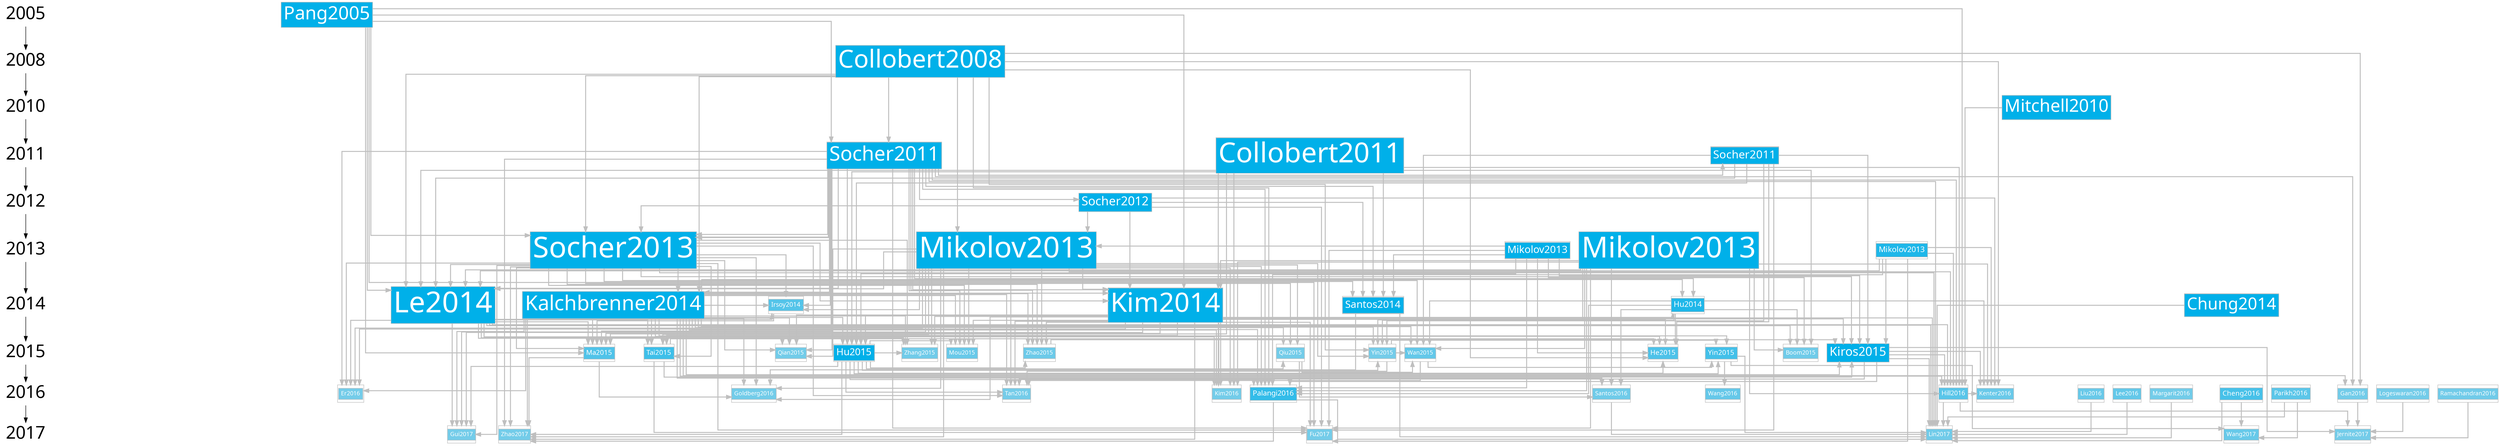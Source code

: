 digraph G {
    edge [comment="Wildcard node added automatic in EG."];
    node [comment="Wildcard node added automatic in EG.",
        fontname="sans-serif"
        fontsize=12];
        ratio = "compress"
        splines=ortho;
    {        node[shape = plaintext fontsize = 36 ];        2005 ->        2008 ->        2010 ->        2011 ->        2012 ->        2013 ->        2014 ->        2015 ->        2016 ->        2017    }
    {rank = same;    2005;    Pang2005SeeingStarsExploiting;    }
    {rank = same;    2008;    Collobert2008AUnifiedArchitecture;    }
    {rank = same;    2010;    Mitchell2010CompositionInDistributional;    }
    {rank = same;    2011;    Collobert2011NaturalLanguageProcessing;    Socher2011DynamicPoolingAnd;    Socher2011SemisupervisedRecursiveAutoencoders;    }
    {rank = same;    2012;    Socher2012SemanticCompositionalityThrough;    }
    {rank = same;    2013;    Mikolov2013DistributedRepresentationsOfwords;    Socher2013RecursiveDeepModels;    Mikolov2013NoTitleAvailable;    Mikolov2013DistributedRepresentationsOF;    Mikolov2013EfficientEstimationOf;    }
    {rank = same;    2014;    Kim2014ConvolutionalNeuralNetworks;    Kalchbrenner2014AConvolutionalNeural;    Le2014DistributedRepresentationsOf;    Irsoy2014DeepRecursiveNeural;    Chung2014EmpiricalEvaluationOf;    Santos2014DeepConvolutionalNeural;    Hu2014ConvolutionalNeuralNetwork;    }
    {rank = same;    2015;    Kiros2015SkipthoughtVectors;    Ma2015DependencybasedConvolutionalNeural;    He2015MultiperspectiveSentenceSimilarity;    Qian2015LearningTagEmbeddings;    Wan2015ADeepArchitecture;    Qiu2015ConvolutionalNeuralTensor;    Zhao2015SelfadaptiveHierarchicalSentence;    Zhang2015LocalTranslationPrediction;    Hu2015ConvolutionalNeuralNetwork;    Yin2015AbcnnAttentionbasedConvolutional;    Yin2015MultigrancnnAnArchitecture;    Boom2015LearningSemanticSimilarity;    Mou2015DiscriminativeNeuralSentence;    Tai2015ImprovedSemanticRepresentations;    }
    {rank = same;    2016;    Kim2016ExploringConvolutionalAnd;    Lee2016SequentialShorttextClassification;    Cheng2016LongShortTermMemorynetworks;    Santos2016ImprovedRepresentationLearning;    Palangi2016DeepSentenceEmbedding;    Logeswaran2016SentenceOrderingUsing;    Gan2016UnsupervisedLearningOf;    Parikh2016ADecomposableAttention;    Ramachandran2016UnsupervisedPretrainingFor;    Margarit2016ABatchnormalizedRecurrent;    Wang2016SentenceSimilarity;    Er2016AttentionPoolingbasedConvolutional;    Kenter2016SiameseCbowOptimizing;    Hill2016LearningDistributedRepresentations;    Liu2016LanguageInferenceUsing;    Goldberg2016APrimerOn;    Tan2016ANeuralNetwork;    }
    {rank = same;    2017;    Lin2017AStructuredSelfattentive;    Gui2017LearningRepresentationsFrom;    Wang2017BilateralMultiperspectiveMatching;    Fu2017CombineHownetLexison;    Jernite2017DiscoursebasedObjectivesFor;    Zhao2017TopicawareDeepCompositional;    }
    Pang2005SeeingStarsExploiting -> Socher2011SemisupervisedRecursiveAutoencoders[ weight=10, penwidth=2, color="#BFBFBF"]
    Collobert2011NaturalLanguageProcessing -> Ma2015DependencybasedConvolutionalNeural[ weight=10, penwidth=2, color="#BFBFBF"]
    Collobert2008AUnifiedArchitecture -> Palangi2016DeepSentenceEmbedding[ weight=10, penwidth=2, color="#BFBFBF"]
    Kim2014ConvolutionalNeuralNetworks -> Gui2017LearningRepresentationsFrom[ weight=10, penwidth=2, color="#BFBFBF"]
    Kalchbrenner2014AConvolutionalNeural -> Er2016AttentionPoolingbasedConvolutional[ weight=10, penwidth=2, color="#BFBFBF"]
    Collobert2008AUnifiedArchitecture -> Socher2013RecursiveDeepModels[ weight=10, penwidth=2, color="#BFBFBF"]
    Le2014DistributedRepresentationsOf -> Tai2015ImprovedSemanticRepresentations[ weight=10, penwidth=2, color="#BFBFBF"]
    Ma2015DependencybasedConvolutionalNeural -> Goldberg2016APrimerOn[ weight=10, penwidth=2, color="#BFBFBF"]
    Socher2011SemisupervisedRecursiveAutoencoders -> Ma2015DependencybasedConvolutionalNeural[ weight=10, penwidth=2, color="#BFBFBF"]
    Santos2014DeepConvolutionalNeural -> Lin2017AStructuredSelfattentive[ weight=10, penwidth=2, color="#BFBFBF"]
    Mikolov2013EfficientEstimationOf -> Mikolov2013DistributedRepresentationsOF[ weight=10, penwidth=2, color="#BFBFBF"]
    Le2014DistributedRepresentationsOf -> Er2016AttentionPoolingbasedConvolutional[ weight=10, penwidth=2, color="#BFBFBF"]
    Kalchbrenner2014AConvolutionalNeural -> Kim2014ConvolutionalNeuralNetworks[ weight=10, penwidth=2, color="#BFBFBF"]
    Yin2015AbcnnAttentionbasedConvolutional -> Wang2016SentenceSimilarity[ weight=10, penwidth=2, color="#BFBFBF"]
    Kalchbrenner2014AConvolutionalNeural -> Gui2017LearningRepresentationsFrom[ weight=10, penwidth=2, color="#BFBFBF"]
    Le2014DistributedRepresentationsOf -> Boom2015LearningSemanticSimilarity[ weight=10, penwidth=2, color="#BFBFBF"]
    Socher2011SemisupervisedRecursiveAutoencoders -> Kalchbrenner2014AConvolutionalNeural[ weight=10, penwidth=2, color="#BFBFBF"]
    Mikolov2013DistributedRepresentationsOfwords -> Yin2015MultigrancnnAnArchitecture[ weight=10, penwidth=2, color="#BFBFBF"]
    Socher2013RecursiveDeepModels -> Zhao2017TopicawareDeepCompositional[ weight=10, penwidth=2, color="#BFBFBF"]
    Mikolov2013DistributedRepresentationsOF -> Le2014DistributedRepresentationsOf[ weight=10, penwidth=2, color="#BFBFBF"]
    Collobert2011NaturalLanguageProcessing -> Hill2016LearningDistributedRepresentations[ weight=10, penwidth=2, color="#BFBFBF"]
    Wan2015ADeepArchitecture -> Yin2015AbcnnAttentionbasedConvolutional[ weight=10, penwidth=2, color="#BFBFBF"]
    Pang2005SeeingStarsExploiting -> Hill2016LearningDistributedRepresentations[ weight=10, penwidth=2, color="#BFBFBF"]
    Hu2015ConvolutionalNeuralNetwork -> Mou2015DiscriminativeNeuralSentence[ weight=10, penwidth=2, color="#BFBFBF"]
    Kim2014ConvolutionalNeuralNetworks -> Zhao2015SelfadaptiveHierarchicalSentence[ weight=10, penwidth=2, color="#BFBFBF"]
    Pang2005SeeingStarsExploiting -> Le2014DistributedRepresentationsOf[ weight=10, penwidth=2, color="#BFBFBF"]
    Hu2014ConvolutionalNeuralNetwork -> Yin2015MultigrancnnAnArchitecture[ weight=10, penwidth=2, color="#BFBFBF"]
    Socher2011SemisupervisedRecursiveAutoencoders -> Zhao2015SelfadaptiveHierarchicalSentence[ weight=10, penwidth=2, color="#BFBFBF"]
    Kalchbrenner2014AConvolutionalNeural -> Tan2016ANeuralNetwork[ weight=10, penwidth=2, color="#BFBFBF"]
    Socher2011SemisupervisedRecursiveAutoencoders -> Er2016AttentionPoolingbasedConvolutional[ weight=10, penwidth=2, color="#BFBFBF"]
    Mikolov2013DistributedRepresentationsOfwords -> Kim2014ConvolutionalNeuralNetworks[ weight=10, penwidth=2, color="#BFBFBF"]
    Kiros2015SkipthoughtVectors -> Kenter2016SiameseCbowOptimizing[ weight=10, penwidth=2, color="#BFBFBF"]
    Irsoy2014DeepRecursiveNeural -> Ma2015DependencybasedConvolutionalNeural[ weight=10, penwidth=2, color="#BFBFBF"]
    Kiros2015SkipthoughtVectors -> Jernite2017DiscoursebasedObjectivesFor[ weight=10, penwidth=2, color="#BFBFBF"]
    Mikolov2013EfficientEstimationOf -> Kiros2015SkipthoughtVectors[ weight=10, penwidth=2, color="#BFBFBF"]
    Socher2011SemisupervisedRecursiveAutoencoders -> Gan2016UnsupervisedLearningOf[ weight=10, penwidth=2, color="#BFBFBF"]
    Mikolov2013EfficientEstimationOf -> Boom2015LearningSemanticSimilarity[ weight=10, penwidth=2, color="#BFBFBF"]
    Socher2012SemanticCompositionalityThrough -> Santos2014DeepConvolutionalNeural[ weight=10, penwidth=2, color="#BFBFBF"]
    Tai2015ImprovedSemanticRepresentations -> He2015MultiperspectiveSentenceSimilarity[ weight=10, penwidth=2, color="#BFBFBF"]
    Socher2013RecursiveDeepModels -> Er2016AttentionPoolingbasedConvolutional[ weight=10, penwidth=2, color="#BFBFBF"]
    Mikolov2013NoTitleAvailable -> Hill2016LearningDistributedRepresentations[ weight=10, penwidth=2, color="#BFBFBF"]
    Pang2005SeeingStarsExploiting -> Fu2017CombineHownetLexison[ weight=10, penwidth=2, color="#BFBFBF"]
    Socher2013RecursiveDeepModels -> Le2014DistributedRepresentationsOf[ weight=10, penwidth=2, color="#BFBFBF"]
    Pang2005SeeingStarsExploiting -> Kim2014ConvolutionalNeuralNetworks[ weight=10, penwidth=2, color="#BFBFBF"]
    Kalchbrenner2014AConvolutionalNeural -> Palangi2016DeepSentenceEmbedding[ weight=10, penwidth=2, color="#BFBFBF"]
    Kim2014ConvolutionalNeuralNetworks -> Kiros2015SkipthoughtVectors[ weight=10, penwidth=2, color="#BFBFBF"]
    Socher2011SemisupervisedRecursiveAutoencoders -> Irsoy2014DeepRecursiveNeural[ weight=10, penwidth=2, color="#BFBFBF"]
    Mikolov2013NoTitleAvailable -> Fu2017CombineHownetLexison[ weight=10, penwidth=2, color="#BFBFBF"]
    Kalchbrenner2014AConvolutionalNeural -> Hu2014ConvolutionalNeuralNetwork[ weight=10, penwidth=2, color="#BFBFBF"]
    Mikolov2013NoTitleAvailable -> Kenter2016SiameseCbowOptimizing[ weight=10, penwidth=2, color="#BFBFBF"]
    Hill2016LearningDistributedRepresentations -> Jernite2017DiscoursebasedObjectivesFor[ weight=10, penwidth=2, color="#BFBFBF"]
    Mikolov2013DistributedRepresentationsOfwords -> Kim2016ExploringConvolutionalAnd[ weight=10, penwidth=2, color="#BFBFBF"]
    Kalchbrenner2014AConvolutionalNeural -> Irsoy2014DeepRecursiveNeural[ weight=10, penwidth=2, color="#BFBFBF"]
    Socher2011SemisupervisedRecursiveAutoencoders -> Santos2014DeepConvolutionalNeural[ weight=10, penwidth=2, color="#BFBFBF"]
    Collobert2008AUnifiedArchitecture -> Yin2015MultigrancnnAnArchitecture[ weight=10, penwidth=2, color="#BFBFBF"]
    Kiros2015SkipthoughtVectors -> Palangi2016DeepSentenceEmbedding[ weight=10, penwidth=2, color="#BFBFBF"]
    Mikolov2013DistributedRepresentationsOF -> Er2016AttentionPoolingbasedConvolutional[ weight=10, penwidth=2, color="#BFBFBF"]
    Collobert2008AUnifiedArchitecture -> Gan2016UnsupervisedLearningOf[ weight=10, penwidth=2, color="#BFBFBF"]
    Socher2012SemanticCompositionalityThrough -> Socher2013RecursiveDeepModels[ weight=10, penwidth=2, color="#BFBFBF"]
    Santos2016ImprovedRepresentationLearning -> Lin2017AStructuredSelfattentive[ weight=10, penwidth=2, color="#BFBFBF"]
    Socher2013RecursiveDeepModels -> Kim2014ConvolutionalNeuralNetworks[ weight=10, penwidth=2, color="#BFBFBF"]
    Kalchbrenner2014AConvolutionalNeural -> Ma2015DependencybasedConvolutionalNeural[ weight=10, penwidth=2, color="#BFBFBF"]
    Kalchbrenner2014AConvolutionalNeural -> Zhao2017TopicawareDeepCompositional[ weight=10, penwidth=2, color="#BFBFBF"]
    Collobert2008AUnifiedArchitecture -> Mikolov2013DistributedRepresentationsOF[ weight=10, penwidth=2, color="#BFBFBF"]
    Socher2011DynamicPoolingAnd -> Yin2015MultigrancnnAnArchitecture[ weight=10, penwidth=2, color="#BFBFBF"]
    Le2014DistributedRepresentationsOf -> Qian2015LearningTagEmbeddings[ weight=10, penwidth=2, color="#BFBFBF"]
    Kim2014ConvolutionalNeuralNetworks -> Tan2016ANeuralNetwork[ weight=10, penwidth=2, color="#BFBFBF"]
    Socher2011SemisupervisedRecursiveAutoencoders -> Le2014DistributedRepresentationsOf[ weight=10, penwidth=2, color="#BFBFBF"]
    Collobert2011NaturalLanguageProcessing -> Kim2016ExploringConvolutionalAnd[ weight=10, penwidth=2, color="#BFBFBF"]
    Mikolov2013NoTitleAvailable -> Le2014DistributedRepresentationsOf[ weight=10, penwidth=2, color="#BFBFBF"]
    Tai2015ImprovedSemanticRepresentations -> Fu2017CombineHownetLexison[ weight=10, penwidth=2, color="#BFBFBF"]
    Socher2013RecursiveDeepModels -> Qian2015LearningTagEmbeddings[ weight=10, penwidth=2, color="#BFBFBF"]
    Kalchbrenner2014AConvolutionalNeural -> Yin2015AbcnnAttentionbasedConvolutional[ weight=10, penwidth=2, color="#BFBFBF"]
    Kalchbrenner2014AConvolutionalNeural -> Qiu2015ConvolutionalNeuralTensor[ weight=10, penwidth=2, color="#BFBFBF"]
    Socher2011SemisupervisedRecursiveAutoencoders -> Zhao2017TopicawareDeepCompositional[ weight=10, penwidth=2, color="#BFBFBF"]
    Tai2015ImprovedSemanticRepresentations -> Kiros2015SkipthoughtVectors[ weight=10, penwidth=2, color="#BFBFBF"]
    Socher2013RecursiveDeepModels -> Kalchbrenner2014AConvolutionalNeural[ weight=10, penwidth=2, color="#BFBFBF"]
    Collobert2008AUnifiedArchitecture -> Kalchbrenner2014AConvolutionalNeural[ weight=10, penwidth=2, color="#BFBFBF"]
    Le2014DistributedRepresentationsOf -> Hill2016LearningDistributedRepresentations[ weight=10, penwidth=2, color="#BFBFBF"]
    Kalchbrenner2014AConvolutionalNeural -> Kiros2015SkipthoughtVectors[ weight=10, penwidth=2, color="#BFBFBF"]
    Hu2015ConvolutionalNeuralNetwork -> Yin2015MultigrancnnAnArchitecture[ weight=10, penwidth=2, color="#BFBFBF"]
    Socher2013RecursiveDeepModels -> Ma2015DependencybasedConvolutionalNeural[ weight=10, penwidth=2, color="#BFBFBF"]
    Hu2014ConvolutionalNeuralNetwork -> Santos2016ImprovedRepresentationLearning[ weight=10, penwidth=2, color="#BFBFBF"]
    Yin2015MultigrancnnAnArchitecture -> Yin2015AbcnnAttentionbasedConvolutional[ weight=10, penwidth=2, color="#BFBFBF"]
    Mikolov2013DistributedRepresentationsOF -> Qiu2015ConvolutionalNeuralTensor[ weight=10, penwidth=2, color="#BFBFBF"]
    Mikolov2013DistributedRepresentationsOfwords -> Le2014DistributedRepresentationsOf[ weight=10, penwidth=2, color="#BFBFBF"]
    Mikolov2013DistributedRepresentationsOfwords -> Boom2015LearningSemanticSimilarity[ weight=10, penwidth=2, color="#BFBFBF"]
    Kim2014ConvolutionalNeuralNetworks -> Hu2015ConvolutionalNeuralNetwork[ weight=10, penwidth=2, color="#BFBFBF"]
    Socher2013RecursiveDeepModels -> Kiros2015SkipthoughtVectors[ weight=10, penwidth=2, color="#BFBFBF"]
    Mikolov2013DistributedRepresentationsOfwords -> Kenter2016SiameseCbowOptimizing[ weight=10, penwidth=2, color="#BFBFBF"]
    Socher2012SemanticCompositionalityThrough -> Mikolov2013DistributedRepresentationsOF[ weight=10, penwidth=2, color="#BFBFBF"]
    Zhao2015SelfadaptiveHierarchicalSentence -> Kiros2015SkipthoughtVectors[ weight=10, penwidth=2, color="#BFBFBF"]
    Mikolov2013DistributedRepresentationsOF -> Goldberg2016APrimerOn[ weight=10, penwidth=2, color="#BFBFBF"]
    Mikolov2013DistributedRepresentationsOF -> Zhao2017TopicawareDeepCompositional[ weight=10, penwidth=2, color="#BFBFBF"]
    Socher2013RecursiveDeepModels -> Santos2014DeepConvolutionalNeural[ weight=10, penwidth=2, color="#BFBFBF"]
    Socher2013RecursiveDeepModels -> Mou2015DiscriminativeNeuralSentence[ weight=10, penwidth=2, color="#BFBFBF"]
    Palangi2016DeepSentenceEmbedding -> Zhao2017TopicawareDeepCompositional[ weight=10, penwidth=2, color="#BFBFBF"]
    Kalchbrenner2014AConvolutionalNeural -> Hu2015ConvolutionalNeuralNetwork[ weight=10, penwidth=2, color="#BFBFBF"]
    Collobert2011NaturalLanguageProcessing -> Le2014DistributedRepresentationsOf[ weight=10, penwidth=2, color="#BFBFBF"]
    Socher2013RecursiveDeepModels -> Zhao2015SelfadaptiveHierarchicalSentence[ weight=10, penwidth=2, color="#BFBFBF"]
    Kim2014ConvolutionalNeuralNetworks -> Goldberg2016APrimerOn[ weight=10, penwidth=2, color="#BFBFBF"]
    Mikolov2013EfficientEstimationOf -> Palangi2016DeepSentenceEmbedding[ weight=10, penwidth=2, color="#BFBFBF"]
    Wan2015ADeepArchitecture -> Tan2016ANeuralNetwork[ weight=10, penwidth=2, color="#BFBFBF"]
    Hu2014ConvolutionalNeuralNetwork -> He2015MultiperspectiveSentenceSimilarity[ weight=10, penwidth=2, color="#BFBFBF"]
    Collobert2011NaturalLanguageProcessing -> Kim2014ConvolutionalNeuralNetworks[ weight=10, penwidth=2, color="#BFBFBF"]
    Socher2013RecursiveDeepModels -> Goldberg2016APrimerOn[ weight=10, penwidth=2, color="#BFBFBF"]
    Kim2014ConvolutionalNeuralNetworks -> Lin2017AStructuredSelfattentive[ weight=10, penwidth=2, color="#BFBFBF"]
    Mikolov2013NoTitleAvailable -> Kiros2015SkipthoughtVectors[ weight=10, penwidth=2, color="#BFBFBF"]
    Ramachandran2016UnsupervisedPretrainingFor -> Jernite2017DiscoursebasedObjectivesFor[ weight=10, penwidth=2, color="#BFBFBF"]
    Socher2011SemisupervisedRecursiveAutoencoders -> Hu2015ConvolutionalNeuralNetwork[ weight=10, penwidth=2, color="#BFBFBF"]
    Socher2011SemisupervisedRecursiveAutoencoders -> Kim2014ConvolutionalNeuralNetworks[ weight=10, penwidth=2, color="#BFBFBF"]
    Mikolov2013DistributedRepresentationsOfwords -> Palangi2016DeepSentenceEmbedding[ weight=10, penwidth=2, color="#BFBFBF"]
    Yin2015MultigrancnnAnArchitecture -> Wan2015ADeepArchitecture[ weight=10, penwidth=2, color="#BFBFBF"]
    Yin2015MultigrancnnAnArchitecture -> Tan2016ANeuralNetwork[ weight=10, penwidth=2, color="#BFBFBF"]
    Socher2013RecursiveDeepModels -> Fu2017CombineHownetLexison[ weight=10, penwidth=2, color="#BFBFBF"]
    Socher2011SemisupervisedRecursiveAutoencoders -> Socher2012SemanticCompositionalityThrough[ weight=10, penwidth=2, color="#BFBFBF"]
    Kim2014ConvolutionalNeuralNetworks -> Zhang2015LocalTranslationPrediction[ weight=10, penwidth=2, color="#BFBFBF"]
    Collobert2008AUnifiedArchitecture -> Le2014DistributedRepresentationsOf[ weight=10, penwidth=2, color="#BFBFBF"]
    Hu2015ConvolutionalNeuralNetwork -> Yin2015AbcnnAttentionbasedConvolutional[ weight=10, penwidth=2, color="#BFBFBF"]
    Socher2011SemisupervisedRecursiveAutoencoders -> Socher2013RecursiveDeepModels[ weight=10, penwidth=2, color="#BFBFBF"]
    Kim2014ConvolutionalNeuralNetworks -> Mou2015DiscriminativeNeuralSentence[ weight=10, penwidth=2, color="#BFBFBF"]
    Socher2011DynamicPoolingAnd -> Wan2015ADeepArchitecture[ weight=10, penwidth=2, color="#BFBFBF"]
    Pang2005SeeingStarsExploiting -> Socher2013RecursiveDeepModels[ weight=10, penwidth=2, color="#BFBFBF"]
    Kalchbrenner2014AConvolutionalNeural -> Kim2016ExploringConvolutionalAnd[ weight=10, penwidth=2, color="#BFBFBF"]
    Socher2012SemanticCompositionalityThrough -> Fu2017CombineHownetLexison[ weight=10, penwidth=2, color="#BFBFBF"]
    Kalchbrenner2014AConvolutionalNeural -> Mou2015DiscriminativeNeuralSentence[ weight=10, penwidth=2, color="#BFBFBF"]
    Socher2013RecursiveDeepModels -> Qiu2015ConvolutionalNeuralTensor[ weight=10, penwidth=2, color="#BFBFBF"]
    Palangi2016DeepSentenceEmbedding -> Lin2017AStructuredSelfattentive[ weight=10, penwidth=2, color="#BFBFBF"]
    Ma2015DependencybasedConvolutionalNeural -> Zhao2017TopicawareDeepCompositional[ weight=10, penwidth=2, color="#BFBFBF"]
    Socher2011DynamicPoolingAnd -> Hu2015ConvolutionalNeuralNetwork[ weight=10, penwidth=2, color="#BFBFBF"]
    Kalchbrenner2014AConvolutionalNeural -> He2015MultiperspectiveSentenceSimilarity[ weight=10, penwidth=2, color="#BFBFBF"]
    Parikh2016ADecomposableAttention -> Lin2017AStructuredSelfattentive[ weight=10, penwidth=2, color="#BFBFBF"]
    Hu2015ConvolutionalNeuralNetwork -> Zhang2015LocalTranslationPrediction[ weight=10, penwidth=2, color="#BFBFBF"]
    Collobert2008AUnifiedArchitecture -> Socher2011SemisupervisedRecursiveAutoencoders[ weight=10, penwidth=2, color="#BFBFBF"]
    Hill2016LearningDistributedRepresentations -> Lin2017AStructuredSelfattentive[ weight=10, penwidth=2, color="#BFBFBF"]
    Qiu2015ConvolutionalNeuralTensor -> Santos2016ImprovedRepresentationLearning[ weight=10, penwidth=2, color="#BFBFBF"]
    Kiros2015SkipthoughtVectors -> Tan2016ANeuralNetwork[ weight=10, penwidth=2, color="#BFBFBF"]
    Socher2013RecursiveDeepModels -> Zhang2015LocalTranslationPrediction[ weight=10, penwidth=2, color="#BFBFBF"]
    Socher2013RecursiveDeepModels -> Wan2015ADeepArchitecture[ weight=10, penwidth=2, color="#BFBFBF"]
    Kalchbrenner2014AConvolutionalNeural -> Zhang2015LocalTranslationPrediction[ weight=10, penwidth=2, color="#BFBFBF"]
    Mikolov2013DistributedRepresentationsOF -> Qian2015LearningTagEmbeddings[ weight=10, penwidth=2, color="#BFBFBF"]
    Socher2011SemisupervisedRecursiveAutoencoders -> Mou2015DiscriminativeNeuralSentence[ weight=10, penwidth=2, color="#BFBFBF"]
    Cheng2016LongShortTermMemorynetworks -> Lin2017AStructuredSelfattentive[ weight=10, penwidth=2, color="#BFBFBF"]
    Le2014DistributedRepresentationsOf -> Zhang2015LocalTranslationPrediction[ weight=10, penwidth=2, color="#BFBFBF"]
    Socher2011SemisupervisedRecursiveAutoencoders -> Hu2014ConvolutionalNeuralNetwork[ weight=10, penwidth=2, color="#BFBFBF"]
    Mikolov2013DistributedRepresentationsOF -> Kim2014ConvolutionalNeuralNetworks[ weight=10, penwidth=2, color="#BFBFBF"]
    Le2014DistributedRepresentationsOf -> Irsoy2014DeepRecursiveNeural[ weight=10, penwidth=2, color="#BFBFBF"]
    Lee2016SequentialShorttextClassification -> Lin2017AStructuredSelfattentive[ weight=10, penwidth=2, color="#BFBFBF"]
    Parikh2016ADecomposableAttention -> Wang2017BilateralMultiperspectiveMatching[ weight=10, penwidth=2, color="#BFBFBF"]
    Mikolov2013DistributedRepresentationsOfwords -> Santos2016ImprovedRepresentationLearning[ weight=10, penwidth=2, color="#BFBFBF"]
    Socher2013RecursiveDeepModels -> Gui2017LearningRepresentationsFrom[ weight=10, penwidth=2, color="#BFBFBF"]
    Socher2011SemisupervisedRecursiveAutoencoders -> Palangi2016DeepSentenceEmbedding[ weight=10, penwidth=2, color="#BFBFBF"]
    Hu2015ConvolutionalNeuralNetwork -> Zhao2015SelfadaptiveHierarchicalSentence[ weight=10, penwidth=2, color="#BFBFBF"]
    Hu2015ConvolutionalNeuralNetwork -> Tan2016ANeuralNetwork[ weight=10, penwidth=2, color="#BFBFBF"]
    Hu2015ConvolutionalNeuralNetwork -> Qiu2015ConvolutionalNeuralTensor[ weight=10, penwidth=2, color="#BFBFBF"]
    Kim2014ConvolutionalNeuralNetworks -> Zhao2017TopicawareDeepCompositional[ weight=10, penwidth=2, color="#BFBFBF"]
    Mikolov2013NoTitleAvailable -> Palangi2016DeepSentenceEmbedding[ weight=10, penwidth=2, color="#BFBFBF"]
    Collobert2011NaturalLanguageProcessing -> Hu2015ConvolutionalNeuralNetwork[ weight=10, penwidth=2, color="#BFBFBF"]
    Mikolov2013DistributedRepresentationsOF -> Gui2017LearningRepresentationsFrom[ weight=10, penwidth=2, color="#BFBFBF"]
    Liu2016LanguageInferenceUsing -> Lin2017AStructuredSelfattentive[ weight=10, penwidth=2, color="#BFBFBF"]
    Mikolov2013DistributedRepresentationsOF -> Tan2016ANeuralNetwork[ weight=10, penwidth=2, color="#BFBFBF"]
    Hu2015ConvolutionalNeuralNetwork -> Gui2017LearningRepresentationsFrom[ weight=10, penwidth=2, color="#BFBFBF"]
    Kalchbrenner2014AConvolutionalNeural -> Qian2015LearningTagEmbeddings[ weight=10, penwidth=2, color="#BFBFBF"]
    Margarit2016ABatchnormalizedRecurrent -> Lin2017AStructuredSelfattentive[ weight=10, penwidth=2, color="#BFBFBF"]
    Pang2005SeeingStarsExploiting -> Ma2015DependencybasedConvolutionalNeural[ weight=10, penwidth=2, color="#BFBFBF"]
    Kim2014ConvolutionalNeuralNetworks -> Fu2017CombineHownetLexison[ weight=10, penwidth=2, color="#BFBFBF"]
    Le2014DistributedRepresentationsOf -> Kim2016ExploringConvolutionalAnd[ weight=10, penwidth=2, color="#BFBFBF"]
    Kalchbrenner2014AConvolutionalNeural -> Hill2016LearningDistributedRepresentations[ weight=10, penwidth=2, color="#BFBFBF"]
    Socher2011SemisupervisedRecursiveAutoencoders -> Lin2017AStructuredSelfattentive[ weight=10, penwidth=2, color="#BFBFBF"]
    Le2014DistributedRepresentationsOf -> Ma2015DependencybasedConvolutionalNeural[ weight=10, penwidth=2, color="#BFBFBF"]
    Kalchbrenner2014AConvolutionalNeural -> Gan2016UnsupervisedLearningOf[ weight=10, penwidth=2, color="#BFBFBF"]
    Kalchbrenner2014AConvolutionalNeural -> Goldberg2016APrimerOn[ weight=10, penwidth=2, color="#BFBFBF"]
    Mikolov2013DistributedRepresentationsOF -> Mou2015DiscriminativeNeuralSentence[ weight=10, penwidth=2, color="#BFBFBF"]
    Hu2014ConvolutionalNeuralNetwork -> Wan2015ADeepArchitecture[ weight=10, penwidth=2, color="#BFBFBF"]
    Socher2011DynamicPoolingAnd -> Le2014DistributedRepresentationsOf[ weight=10, penwidth=2, color="#BFBFBF"]
    Kim2014ConvolutionalNeuralNetworks -> Er2016AttentionPoolingbasedConvolutional[ weight=10, penwidth=2, color="#BFBFBF"]
    Socher2012SemanticCompositionalityThrough -> Kim2014ConvolutionalNeuralNetworks[ weight=10, penwidth=2, color="#BFBFBF"]
    Socher2011SemisupervisedRecursiveAutoencoders -> Qian2015LearningTagEmbeddings[ weight=10, penwidth=2, color="#BFBFBF"]
    Mikolov2013DistributedRepresentationsOF -> Zhang2015LocalTranslationPrediction[ weight=10, penwidth=2, color="#BFBFBF"]
    Mikolov2013DistributedRepresentationsOF -> Irsoy2014DeepRecursiveNeural[ weight=10, penwidth=2, color="#BFBFBF"]
    Kim2014ConvolutionalNeuralNetworks -> Tai2015ImprovedSemanticRepresentations[ weight=10, penwidth=2, color="#BFBFBF"]
    Kim2014ConvolutionalNeuralNetworks -> Hu2014ConvolutionalNeuralNetwork[ weight=10, penwidth=2, color="#BFBFBF"]
    Mikolov2013DistributedRepresentationsOF -> Kim2016ExploringConvolutionalAnd[ weight=10, penwidth=2, color="#BFBFBF"]
    Socher2013RecursiveDeepModels -> Irsoy2014DeepRecursiveNeural[ weight=10, penwidth=2, color="#BFBFBF"]
    Collobert2011NaturalLanguageProcessing -> Boom2015LearningSemanticSimilarity[ weight=10, penwidth=2, color="#BFBFBF"]
    Mikolov2013DistributedRepresentationsOF -> Palangi2016DeepSentenceEmbedding[ weight=10, penwidth=2, color="#BFBFBF"]
    Hu2014ConvolutionalNeuralNetwork -> Boom2015LearningSemanticSimilarity[ weight=10, penwidth=2, color="#BFBFBF"]
    Mikolov2013EfficientEstimationOf -> He2015MultiperspectiveSentenceSimilarity[ weight=10, penwidth=2, color="#BFBFBF"]
    Socher2013RecursiveDeepModels -> Tan2016ANeuralNetwork[ weight=10, penwidth=2, color="#BFBFBF"]
    Kalchbrenner2014AConvolutionalNeural -> Tai2015ImprovedSemanticRepresentations[ weight=10, penwidth=2, color="#BFBFBF"]
    Collobert2011NaturalLanguageProcessing -> Santos2014DeepConvolutionalNeural[ weight=10, penwidth=2, color="#BFBFBF"]
    Mikolov2013EfficientEstimationOf -> Hu2015ConvolutionalNeuralNetwork[ weight=10, penwidth=2, color="#BFBFBF"]
    Mikolov2013DistributedRepresentationsOfwords -> Wan2015ADeepArchitecture[ weight=10, penwidth=2, color="#BFBFBF"]
    Socher2011SemisupervisedRecursiveAutoencoders -> Hill2016LearningDistributedRepresentations[ weight=10, penwidth=2, color="#BFBFBF"]
    Gan2016UnsupervisedLearningOf -> Jernite2017DiscoursebasedObjectivesFor[ weight=10, penwidth=2, color="#BFBFBF"]
    Chung2014EmpiricalEvaluationOf -> Lin2017AStructuredSelfattentive[ weight=10, penwidth=2, color="#BFBFBF"]
    Le2014DistributedRepresentationsOf -> Lin2017AStructuredSelfattentive[ weight=10, penwidth=2, color="#BFBFBF"]
    Santos2014DeepConvolutionalNeural -> Goldberg2016APrimerOn[ weight=10, penwidth=2, color="#BFBFBF"]
    Mikolov2013EfficientEstimationOf -> Santos2014DeepConvolutionalNeural[ weight=10, penwidth=2, color="#BFBFBF"]
    Qiu2015ConvolutionalNeuralTensor -> Wan2015ADeepArchitecture[ weight=10, penwidth=2, color="#BFBFBF"]
    Kim2014ConvolutionalNeuralNetworks -> He2015MultiperspectiveSentenceSimilarity[ weight=10, penwidth=2, color="#BFBFBF"]
    Mikolov2013DistributedRepresentationsOF -> Hill2016LearningDistributedRepresentations[ weight=10, penwidth=2, color="#BFBFBF"]
    Socher2013RecursiveDeepModels -> Lin2017AStructuredSelfattentive[ weight=10, penwidth=2, color="#BFBFBF"]
    Kalchbrenner2014AConvolutionalNeural -> Yin2015MultigrancnnAnArchitecture[ weight=10, penwidth=2, color="#BFBFBF"]
    Kim2014ConvolutionalNeuralNetworks -> Ma2015DependencybasedConvolutionalNeural[ weight=10, penwidth=2, color="#BFBFBF"]
    Mikolov2013DistributedRepresentationsOfwords -> Hill2016LearningDistributedRepresentations[ weight=10, penwidth=2, color="#BFBFBF"]
    Hu2014ConvolutionalNeuralNetwork -> Kenter2016SiameseCbowOptimizing[ weight=10, penwidth=2, color="#BFBFBF"]
    Cheng2016LongShortTermMemorynetworks -> Wang2017BilateralMultiperspectiveMatching[ weight=10, penwidth=2, color="#BFBFBF"]
    Mikolov2013DistributedRepresentationsOF -> Zhao2015SelfadaptiveHierarchicalSentence[ weight=10, penwidth=2, color="#BFBFBF"]
    Kalchbrenner2014AConvolutionalNeural -> Wan2015ADeepArchitecture[ weight=10, penwidth=2, color="#BFBFBF"]
    Kalchbrenner2014AConvolutionalNeural -> Zhao2015SelfadaptiveHierarchicalSentence[ weight=10, penwidth=2, color="#BFBFBF"]
    Mikolov2013EfficientEstimationOf -> Fu2017CombineHownetLexison[ weight=10, penwidth=2, color="#BFBFBF"]
    Kim2014ConvolutionalNeuralNetworks -> Qian2015LearningTagEmbeddings[ weight=10, penwidth=2, color="#BFBFBF"]
    Le2014DistributedRepresentationsOf -> Gui2017LearningRepresentationsFrom[ weight=10, penwidth=2, color="#BFBFBF"]
    Mitchell2010CompositionInDistributional -> Hill2016LearningDistributedRepresentations[ weight=10, penwidth=2, color="#BFBFBF"]
    Collobert2008AUnifiedArchitecture -> Kenter2016SiameseCbowOptimizing[ weight=10, penwidth=2, color="#BFBFBF"]
    Kim2014ConvolutionalNeuralNetworks -> Kim2016ExploringConvolutionalAnd [ weight=4, penwidth=3, color="#BFBFBF"]
    Mikolov2013DistributedRepresentationsOF -> Yin2015MultigrancnnAnArchitecture[ weight=10, penwidth=2, color="#BFBFBF"]
    Socher2011SemisupervisedRecursiveAutoencoders -> Socher2011DynamicPoolingAnd[ weight=10, penwidth=2, color="#BFBFBF"]
    Mikolov2013DistributedRepresentationsOF -> Tai2015ImprovedSemanticRepresentations[ weight=10, penwidth=2, color="#BFBFBF"]
    Logeswaran2016SentenceOrderingUsing -> Jernite2017DiscoursebasedObjectivesFor[ weight=10, penwidth=2, color="#BFBFBF"]
    Socher2011DynamicPoolingAnd -> Fu2017CombineHownetLexison[ weight=10, penwidth=2, color="#BFBFBF"]
    Socher2011DynamicPoolingAnd -> He2015MultiperspectiveSentenceSimilarity[ weight=10, penwidth=2, color="#BFBFBF"]
    Yin2015AbcnnAttentionbasedConvolutional -> Wang2017BilateralMultiperspectiveMatching[ weight=10, penwidth=2, color="#BFBFBF"]
    Socher2011SemisupervisedRecursiveAutoencoders -> Socher2013RecursiveDeepModels[ weight=4, penwidth=3, color="#BFBFBF"]
    Socher2011SemisupervisedRecursiveAutoencoders -> Fu2017CombineHownetLexison[ weight=10, penwidth=2, color="#BFBFBF"]
    Yin2015AbcnnAttentionbasedConvolutional -> Lin2017AStructuredSelfattentive[ weight=10, penwidth=2, color="#BFBFBF"]
    Kiros2015SkipthoughtVectors -> Lin2017AStructuredSelfattentive[ weight=10, penwidth=2, color="#BFBFBF"]
    Kalchbrenner2014AConvolutionalNeural -> Santos2016ImprovedRepresentationLearning[ weight=10, penwidth=2, color="#BFBFBF"]
    Collobert2008AUnifiedArchitecture -> He2015MultiperspectiveSentenceSimilarity[ weight=10, penwidth=2, color="#BFBFBF"]
    Mikolov2013DistributedRepresentationsOfwords -> Fu2017CombineHownetLexison[ weight=10, penwidth=2, color="#BFBFBF"]
    Hu2015ConvolutionalNeuralNetwork -> He2015MultiperspectiveSentenceSimilarity[ weight=10, penwidth=2, color="#BFBFBF"]
    Hu2014ConvolutionalNeuralNetwork -> Palangi2016DeepSentenceEmbedding[ weight=10, penwidth=2, color="#BFBFBF"]
    Socher2013RecursiveDeepModels -> Tai2015ImprovedSemanticRepresentations[ weight=10, penwidth=2, color="#BFBFBF"]
    Kiros2015SkipthoughtVectors -> Hill2016LearningDistributedRepresentations[ weight=10, penwidth=2, color="#BFBFBF"]
    Kim2014ConvolutionalNeuralNetworks -> Kim2016ExploringConvolutionalAnd[ weight=10, penwidth=2, color="#BFBFBF"]
    Hu2015ConvolutionalNeuralNetwork -> Palangi2016DeepSentenceEmbedding[ weight=10, penwidth=2, color="#BFBFBF"]
    Socher2011DynamicPoolingAnd -> Kiros2015SkipthoughtVectors[ weight=10, penwidth=2, color="#BFBFBF"]
    Hill2016LearningDistributedRepresentations -> Kenter2016SiameseCbowOptimizing[ weight=10, penwidth=2, color="#BFBFBF"]
    Hu2015ConvolutionalNeuralNetwork -> Zhao2017TopicawareDeepCompositional[ weight=10, penwidth=2, color="#BFBFBF"]
    Socher2012SemanticCompositionalityThrough -> Kenter2016SiameseCbowOptimizing[ weight=10, penwidth=2, color="#BFBFBF"]
        Mikolov2013DistributedRepresentationsOfwords [color="#BFBFBF",
            shape=record,
            margin=0,
            label=<
                <TABLE BORDER="0" CELLBORDER="1" CELLSPACING="0" CELLPADDING="4" >
                    <TR><TD COLSPAN="2" BGCOLOR="#00b0e9"><FONT  POINT-SIZE="60" COLOR="#FFFFFF">Mikolov2013</FONT></TD></TR>
 
                </TABLE>>
                ];
        Kiros2015SkipthoughtVectors [color="#BFBFBF",
            shape=record,
            margin=0,
            label=<
                <TABLE BORDER="0" CELLBORDER="1" CELLSPACING="0" CELLPADDING="4" >
                    <TR><TD COLSPAN="2" BGCOLOR="#00b0e9"><FONT  POINT-SIZE="25.5" COLOR="#FFFFFF">Kiros2015</FONT></TD></TR>
 
                </TABLE>>
                ];
        Lin2017AStructuredSelfattentive [color="#BFBFBF",
            shape=record,
            margin=0,
            label=<
                <TABLE BORDER="0" CELLBORDER="1" CELLSPACING="0" CELLPADDING="4" >
                    <TR><TD COLSPAN="2" BGCOLOR="#70cbe9"><FONT  POINT-SIZE="12.2" COLOR="#FFFFFF">Lin2017</FONT></TD></TR>
 
                </TABLE>>
                ];
        Ma2015DependencybasedConvolutionalNeural [color="#BFBFBF",
            shape=record,
            margin=0,
            label=<
                <TABLE BORDER="0" CELLBORDER="1" CELLSPACING="0" CELLPADDING="4" >
                    <TR><TD COLSPAN="2" BGCOLOR="#50c3e9"><FONT  POINT-SIZE="14.0" COLOR="#FFFFFF">Ma2015</FONT></TD></TR>
 
                </TABLE>>
                ];
        Kim2016ExploringConvolutionalAnd [color="#BFBFBF",
            shape=record,
            margin=0,
            label=<
                <TABLE BORDER="0" CELLBORDER="1" CELLSPACING="0" CELLPADDING="4" >
                    <TR><TD COLSPAN="2" BGCOLOR="#73cce9"><FONT  POINT-SIZE="12.05" COLOR="#FFFFFF">Kim2016</FONT></TD></TR>
 
                </TABLE>>
                ];
        He2015MultiperspectiveSentenceSimilarity [color="#BFBFBF",
            shape=record,
            margin=0,
            label=<
                <TABLE BORDER="0" CELLBORDER="1" CELLSPACING="0" CELLPADDING="4" >
                    <TR><TD COLSPAN="2" BGCOLOR="#4dc2e9"><FONT  POINT-SIZE="14.15" COLOR="#FFFFFF">He2015</FONT></TD></TR>
 
                </TABLE>>
                ];
        Lee2016SequentialShorttextClassification [color="#BFBFBF",
            shape=record,
            margin=0,
            label=<
                <TABLE BORDER="0" CELLBORDER="1" CELLSPACING="0" CELLPADDING="4" >
                    <TR><TD COLSPAN="2" BGCOLOR="#63c8e9"><FONT  POINT-SIZE="12.95" COLOR="#FFFFFF">Lee2016</FONT></TD></TR>
 
                </TABLE>>
                ];
        Cheng2016LongShortTermMemorynetworks [color="#BFBFBF",
            shape=record,
            margin=0,
            label=<
                <TABLE BORDER="0" CELLBORDER="1" CELLSPACING="0" CELLPADDING="4" >
                    <TR><TD COLSPAN="2" BGCOLOR="#46c1e9"><FONT  POINT-SIZE="14.55" COLOR="#FFFFFF">Cheng2016</FONT></TD></TR>
 
                </TABLE>>
                ];
        Santos2016ImprovedRepresentationLearning [color="#BFBFBF",
            shape=record,
            margin=0,
            label=<
                <TABLE BORDER="0" CELLBORDER="1" CELLSPACING="0" CELLPADDING="4" >
                    <TR><TD COLSPAN="2" BGCOLOR="#6fcbe9"><FONT  POINT-SIZE="12.25" COLOR="#FFFFFF">Santos2016</FONT></TD></TR>
 
                </TABLE>>
                ];
        Palangi2016DeepSentenceEmbedding [color="#BFBFBF",
            shape=record,
            margin=0,
            label=<
                <TABLE BORDER="0" CELLBORDER="1" CELLSPACING="0" CELLPADDING="4" >
                    <TR><TD COLSPAN="2" BGCOLOR="#33bce9"><FONT  POINT-SIZE="15.55" COLOR="#FFFFFF">Palangi2016</FONT></TD></TR>
 
                </TABLE>>
                ];
        Gui2017LearningRepresentationsFrom [color="#BFBFBF",
            shape=record,
            margin=0,
            label=<
                <TABLE BORDER="0" CELLBORDER="1" CELLSPACING="0" CELLPADDING="4" >
                    <TR><TD COLSPAN="2" BGCOLOR="#74cce9"><FONT  POINT-SIZE="12.0" COLOR="#FFFFFF">Gui2017</FONT></TD></TR>
 
                </TABLE>>
                ];
        Logeswaran2016SentenceOrderingUsing [color="#BFBFBF",
            shape=record,
            margin=0,
            label=<
                <TABLE BORDER="0" CELLBORDER="1" CELLSPACING="0" CELLPADDING="4" >
                    <TR><TD COLSPAN="2" BGCOLOR="#73cce9"><FONT  POINT-SIZE="12.05" COLOR="#FFFFFF">Logeswaran2016</FONT></TD></TR>
 
                </TABLE>>
                ];
        Collobert2011NaturalLanguageProcessing [color="#BFBFBF",
            shape=record,
            margin=0,
            label=<
                <TABLE BORDER="0" CELLBORDER="1" CELLSPACING="0" CELLPADDING="4" >
                    <TR><TD COLSPAN="2" BGCOLOR="#00b0e9"><FONT  POINT-SIZE="57.35" COLOR="#FFFFFF">Collobert2011</FONT></TD></TR>
 
                </TABLE>>
                ];
        Socher2011DynamicPoolingAnd [color="#BFBFBF",
            shape=record,
            margin=0,
            label=<
                <TABLE BORDER="0" CELLBORDER="1" CELLSPACING="0" CELLPADDING="4" >
                    <TR><TD COLSPAN="2" BGCOLOR="#00b0e9"><FONT  POINT-SIZE="23.15" COLOR="#FFFFFF">Socher2011</FONT></TD></TR>
 
                </TABLE>>
                ];
        Socher2012SemanticCompositionalityThrough [color="#BFBFBF",
            shape=record,
            margin=0,
            label=<
                <TABLE BORDER="0" CELLBORDER="1" CELLSPACING="0" CELLPADDING="4" >
                    <TR><TD COLSPAN="2" BGCOLOR="#00b0e9"><FONT  POINT-SIZE="25.3" COLOR="#FFFFFF">Socher2012</FONT></TD></TR>
 
                </TABLE>>
                ];
        Qian2015LearningTagEmbeddings [color="#BFBFBF",
            shape=record,
            margin=0,
            label=<
                <TABLE BORDER="0" CELLBORDER="1" CELLSPACING="0" CELLPADDING="4" >
                    <TR><TD COLSPAN="2" BGCOLOR="#72cce9"><FONT  POINT-SIZE="12.1" COLOR="#FFFFFF">Qian2015</FONT></TD></TR>
 
                </TABLE>>
                ];
        Wan2015ADeepArchitecture [color="#BFBFBF",
            shape=record,
            margin=0,
            label=<
                <TABLE BORDER="0" CELLBORDER="1" CELLSPACING="0" CELLPADDING="4" >
                    <TR><TD COLSPAN="2" BGCOLOR="#64c8e9"><FONT  POINT-SIZE="12.9" COLOR="#FFFFFF">Wan2015</FONT></TD></TR>
 
                </TABLE>>
                ];
        Socher2013RecursiveDeepModels [color="#BFBFBF",
            shape=record,
            margin=0,
            label=<
                <TABLE BORDER="0" CELLBORDER="1" CELLSPACING="0" CELLPADDING="4" >
                    <TR><TD COLSPAN="2" BGCOLOR="#00b0e9"><FONT  POINT-SIZE="60" COLOR="#FFFFFF">Socher2013</FONT></TD></TR>
 
                </TABLE>>
                ];
        Wang2017BilateralMultiperspectiveMatching [color="#BFBFBF",
            shape=record,
            margin=0,
            label=<
                <TABLE BORDER="0" CELLBORDER="1" CELLSPACING="0" CELLPADDING="4" >
                    <TR><TD COLSPAN="2" BGCOLOR="#67c9e9"><FONT  POINT-SIZE="12.7" COLOR="#FFFFFF">Wang2017</FONT></TD></TR>
 
                </TABLE>>
                ];
        Gan2016UnsupervisedLearningOf [color="#BFBFBF",
            shape=record,
            margin=0,
            label=<
                <TABLE BORDER="0" CELLBORDER="1" CELLSPACING="0" CELLPADDING="4" >
                    <TR><TD COLSPAN="2" BGCOLOR="#72cce9"><FONT  POINT-SIZE="12.1" COLOR="#FFFFFF">Gan2016</FONT></TD></TR>
 
                </TABLE>>
                ];
        Parikh2016ADecomposableAttention [color="#BFBFBF",
            shape=record,
            margin=0,
            label=<
                <TABLE BORDER="0" CELLBORDER="1" CELLSPACING="0" CELLPADDING="4" >
                    <TR><TD COLSPAN="2" BGCOLOR="#5bc6e9"><FONT  POINT-SIZE="13.35" COLOR="#FFFFFF">Parikh2016</FONT></TD></TR>
 
                </TABLE>>
                ];
        Fu2017CombineHownetLexison [color="#BFBFBF",
            shape=record,
            margin=0,
            label=<
                <TABLE BORDER="0" CELLBORDER="1" CELLSPACING="0" CELLPADDING="4" >
                    <TR><TD COLSPAN="2" BGCOLOR="#74cce9"><FONT  POINT-SIZE="12.0" COLOR="#FFFFFF">Fu2017</FONT></TD></TR>
 
                </TABLE>>
                ];
        Ramachandran2016UnsupervisedPretrainingFor [color="#BFBFBF",
            shape=record,
            margin=0,
            label=<
                <TABLE BORDER="0" CELLBORDER="1" CELLSPACING="0" CELLPADDING="4" >
                    <TR><TD COLSPAN="2" BGCOLOR="#70cbe9"><FONT  POINT-SIZE="12.2" COLOR="#FFFFFF">Ramachandran2016</FONT></TD></TR>
 
                </TABLE>>
                ];
        Margarit2016ABatchnormalizedRecurrent [color="#BFBFBF",
            shape=record,
            margin=0,
            label=<
                <TABLE BORDER="0" CELLBORDER="1" CELLSPACING="0" CELLPADDING="4" >
                    <TR><TD COLSPAN="2" BGCOLOR="#72cce9"><FONT  POINT-SIZE="12.1" COLOR="#FFFFFF">Margarit2016</FONT></TD></TR>
 
                </TABLE>>
                ];
        Kim2014ConvolutionalNeuralNetworks [color="#BFBFBF",
            shape=record,
            margin=0,
            label=<
                <TABLE BORDER="0" CELLBORDER="1" CELLSPACING="0" CELLPADDING="4" >
                    <TR><TD COLSPAN="2" BGCOLOR="#00b0e9"><FONT  POINT-SIZE="55.3" COLOR="#FFFFFF">Kim2014</FONT></TD></TR>
 
                </TABLE>>
                ];
        Qiu2015ConvolutionalNeuralTensor [color="#BFBFBF",
            shape=record,
            margin=0,
            label=<
                <TABLE BORDER="0" CELLBORDER="1" CELLSPACING="0" CELLPADDING="4" >
                    <TR><TD COLSPAN="2" BGCOLOR="#73cce9"><FONT  POINT-SIZE="12.05" COLOR="#FFFFFF">Qiu2015</FONT></TD></TR>
 
                </TABLE>>
                ];
        Kalchbrenner2014AConvolutionalNeural [color="#BFBFBF",
            shape=record,
            margin=0,
            label=<
                <TABLE BORDER="0" CELLBORDER="1" CELLSPACING="0" CELLPADDING="4" >
                    <TR><TD COLSPAN="2" BGCOLOR="#00b0e9"><FONT  POINT-SIZE="42.45" COLOR="#FFFFFF">Kalchbrenner2014</FONT></TD></TR>
 
                </TABLE>>
                ];
        Zhao2015SelfadaptiveHierarchicalSentence [color="#BFBFBF",
            shape=record,
            margin=0,
            label=<
                <TABLE BORDER="0" CELLBORDER="1" CELLSPACING="0" CELLPADDING="4" >
                    <TR><TD COLSPAN="2" BGCOLOR="#6ccae9"><FONT  POINT-SIZE="12.45" COLOR="#FFFFFF">Zhao2015</FONT></TD></TR>
 
                </TABLE>>
                ];
        Jernite2017DiscoursebasedObjectivesFor [color="#BFBFBF",
            shape=record,
            margin=0,
            label=<
                <TABLE BORDER="0" CELLBORDER="1" CELLSPACING="0" CELLPADDING="4" >
                    <TR><TD COLSPAN="2" BGCOLOR="#74cce9"><FONT  POINT-SIZE="12.0" COLOR="#FFFFFF">Jernite2017</FONT></TD></TR>
 
                </TABLE>>
                ];
        Mikolov2013NoTitleAvailable [color="#BFBFBF",
            shape=record,
            margin=0,
            label=<
                <TABLE BORDER="0" CELLBORDER="1" CELLSPACING="0" CELLPADDING="4" >
                    <TR><TD COLSPAN="2" BGCOLOR="#1eb7e9"><FONT  POINT-SIZE="16.7" COLOR="#FFFFFF">Mikolov2013</FONT></TD></TR>
 
                </TABLE>>
                ];
        Wang2016SentenceSimilarity [color="#BFBFBF",
            shape=record,
            margin=0,
            label=<
                <TABLE BORDER="0" CELLBORDER="1" CELLSPACING="0" CELLPADDING="4" >
                    <TR><TD COLSPAN="2" BGCOLOR="#65c8e9"><FONT  POINT-SIZE="12.85" COLOR="#FFFFFF">Wang2016</FONT></TD></TR>
 
                </TABLE>>
                ];
        Zhao2017TopicawareDeepCompositional [color="#BFBFBF",
            shape=record,
            margin=0,
            label=<
                <TABLE BORDER="0" CELLBORDER="1" CELLSPACING="0" CELLPADDING="4" >
                    <TR><TD COLSPAN="2" BGCOLOR="#73cce9"><FONT  POINT-SIZE="12.05" COLOR="#FFFFFF">Zhao2017</FONT></TD></TR>
 
                </TABLE>>
                ];
        Zhang2015LocalTranslationPrediction [color="#BFBFBF",
            shape=record,
            margin=0,
            label=<
                <TABLE BORDER="0" CELLBORDER="1" CELLSPACING="0" CELLPADDING="4" >
                    <TR><TD COLSPAN="2" BGCOLOR="#70cbe9"><FONT  POINT-SIZE="12.2" COLOR="#FFFFFF">Zhang2015</FONT></TD></TR>
 
                </TABLE>>
                ];
        Er2016AttentionPoolingbasedConvolutional [color="#BFBFBF",
            shape=record,
            margin=0,
            label=<
                <TABLE BORDER="0" CELLBORDER="1" CELLSPACING="0" CELLPADDING="4" >
                    <TR><TD COLSPAN="2" BGCOLOR="#74cce9"><FONT  POINT-SIZE="12.0" COLOR="#FFFFFF">Er2016</FONT></TD></TR>
 
                </TABLE>>
                ];
        Kenter2016SiameseCbowOptimizing [color="#BFBFBF",
            shape=record,
            margin=0,
            label=<
                <TABLE BORDER="0" CELLBORDER="1" CELLSPACING="0" CELLPADDING="4" >
                    <TR><TD COLSPAN="2" BGCOLOR="#69c9e9"><FONT  POINT-SIZE="12.6" COLOR="#FFFFFF">Kenter2016</FONT></TD></TR>
 
                </TABLE>>
                ];
        Hu2015ConvolutionalNeuralNetwork [color="#BFBFBF",
            shape=record,
            margin=0,
            label=<
                <TABLE BORDER="0" CELLBORDER="1" CELLSPACING="0" CELLPADDING="4" >
                    <TR><TD COLSPAN="2" BGCOLOR="#00b0e9"><FONT  POINT-SIZE="20.5" COLOR="#FFFFFF">Hu2015</FONT></TD></TR>
 
                </TABLE>>
                ];
        Le2014DistributedRepresentationsOf [color="#BFBFBF",
            shape=record,
            margin=0,
            label=<
                <TABLE BORDER="0" CELLBORDER="1" CELLSPACING="0" CELLPADDING="4" >
                    <TR><TD COLSPAN="2" BGCOLOR="#00b0e9"><FONT  POINT-SIZE="60" COLOR="#FFFFFF">Le2014</FONT></TD></TR>
 
                </TABLE>>
                ];
        Pang2005SeeingStarsExploiting [color="#BFBFBF",
            shape=record,
            margin=0,
            label=<
                <TABLE BORDER="0" CELLBORDER="1" CELLSPACING="0" CELLPADDING="4" >
                    <TR><TD COLSPAN="2" BGCOLOR="#00b0e9"><FONT  POINT-SIZE="38.2" COLOR="#FFFFFF">Pang2005</FONT></TD></TR>
 
                </TABLE>>
                ];
        Hill2016LearningDistributedRepresentations [color="#BFBFBF",
            shape=record,
            margin=0,
            label=<
                <TABLE BORDER="0" CELLBORDER="1" CELLSPACING="0" CELLPADDING="4" >
                    <TR><TD COLSPAN="2" BGCOLOR="#59c5e9"><FONT  POINT-SIZE="13.5" COLOR="#FFFFFF">Hill2016</FONT></TD></TR>
 
                </TABLE>>
                ];
        Mikolov2013DistributedRepresentationsOF [color="#BFBFBF",
            shape=record,
            margin=0,
            label=<
                <TABLE BORDER="0" CELLBORDER="1" CELLSPACING="0" CELLPADDING="4" >
                    <TR><TD COLSPAN="2" BGCOLOR="#00b0e9"><FONT  POINT-SIZE="60" COLOR="#FFFFFF">Mikolov2013</FONT></TD></TR>
 
                </TABLE>>
                ];
        Mikolov2013EfficientEstimationOf [color="#BFBFBF",
            shape=record,
            margin=0,
            label=<
                <TABLE BORDER="0" CELLBORDER="1" CELLSPACING="0" CELLPADDING="4" >
                    <TR><TD COLSPAN="2" BGCOLOR="#00b0e9"><FONT  POINT-SIZE="21.5" COLOR="#FFFFFF">Mikolov2013</FONT></TD></TR>
 
                </TABLE>>
                ];
        Liu2016LanguageInferenceUsing [color="#BFBFBF",
            shape=record,
            margin=0,
            label=<
                <TABLE BORDER="0" CELLBORDER="1" CELLSPACING="0" CELLPADDING="4" >
                    <TR><TD COLSPAN="2" BGCOLOR="#68c9e9"><FONT  POINT-SIZE="12.65" COLOR="#FFFFFF">Liu2016</FONT></TD></TR>
 
                </TABLE>>
                ];
        Yin2015AbcnnAttentionbasedConvolutional [color="#BFBFBF",
            shape=record,
            margin=0,
            label=<
                <TABLE BORDER="0" CELLBORDER="1" CELLSPACING="0" CELLPADDING="4" >
                    <TR><TD COLSPAN="2" BGCOLOR="#43c0e9"><FONT  POINT-SIZE="14.7" COLOR="#FFFFFF">Yin2015</FONT></TD></TR>
 
                </TABLE>>
                ];
        Yin2015MultigrancnnAnArchitecture [color="#BFBFBF",
            shape=record,
            margin=0,
            label=<
                <TABLE BORDER="0" CELLBORDER="1" CELLSPACING="0" CELLPADDING="4" >
                    <TR><TD COLSPAN="2" BGCOLOR="#74cce9"><FONT  POINT-SIZE="12.0" COLOR="#FFFFFF">Yin2015</FONT></TD></TR>
 
                </TABLE>>
                ];
        Boom2015LearningSemanticSimilarity [color="#BFBFBF",
            shape=record,
            margin=0,
            label=<
                <TABLE BORDER="0" CELLBORDER="1" CELLSPACING="0" CELLPADDING="4" >
                    <TR><TD COLSPAN="2" BGCOLOR="#6fcbe9"><FONT  POINT-SIZE="12.25" COLOR="#FFFFFF">Boom2015</FONT></TD></TR>
 
                </TABLE>>
                ];
        Mou2015DiscriminativeNeuralSentence [color="#BFBFBF",
            shape=record,
            margin=0,
            label=<
                <TABLE BORDER="0" CELLBORDER="1" CELLSPACING="0" CELLPADDING="4" >
                    <TR><TD COLSPAN="2" BGCOLOR="#68c9e9"><FONT  POINT-SIZE="12.65" COLOR="#FFFFFF">Mou2015</FONT></TD></TR>
 
                </TABLE>>
                ];
        Irsoy2014DeepRecursiveNeural [color="#BFBFBF",
            shape=record,
            margin=0,
            label=<
                <TABLE BORDER="0" CELLBORDER="1" CELLSPACING="0" CELLPADDING="4" >
                    <TR><TD COLSPAN="2" BGCOLOR="#54c4e9"><FONT  POINT-SIZE="13.75" COLOR="#FFFFFF">Irsoy2014</FONT></TD></TR>
 
                </TABLE>>
                ];
        Chung2014EmpiricalEvaluationOf [color="#BFBFBF",
            shape=record,
            margin=0,
            label=<
                <TABLE BORDER="0" CELLBORDER="1" CELLSPACING="0" CELLPADDING="4" >
                    <TR><TD COLSPAN="2" BGCOLOR="#00b0e9"><FONT  POINT-SIZE="34.4" COLOR="#FFFFFF">Chung2014</FONT></TD></TR>
 
                </TABLE>>
                ];
        Collobert2008AUnifiedArchitecture [color="#BFBFBF",
            shape=record,
            margin=0,
            label=<
                <TABLE BORDER="0" CELLBORDER="1" CELLSPACING="0" CELLPADDING="4" >
                    <TR><TD COLSPAN="2" BGCOLOR="#00b0e9"><FONT  POINT-SIZE="51.15" COLOR="#FFFFFF">Collobert2008</FONT></TD></TR>
 
                </TABLE>>
                ];
        Santos2014DeepConvolutionalNeural [color="#BFBFBF",
            shape=record,
            margin=0,
            label=<
                <TABLE BORDER="0" CELLBORDER="1" CELLSPACING="0" CELLPADDING="4" >
                    <TR><TD COLSPAN="2" BGCOLOR="#00b0e9"><FONT  POINT-SIZE="21.05" COLOR="#FFFFFF">Santos2014</FONT></TD></TR>
 
                </TABLE>>
                ];
        Goldberg2016APrimerOn [color="#BFBFBF",
            shape=record,
            margin=0,
            label=<
                <TABLE BORDER="0" CELLBORDER="1" CELLSPACING="0" CELLPADDING="4" >
                    <TR><TD COLSPAN="2" BGCOLOR="#72cce9"><FONT  POINT-SIZE="12.1" COLOR="#FFFFFF">Goldberg2016</FONT></TD></TR>
 
                </TABLE>>
                ];
        Hu2014ConvolutionalNeuralNetwork [color="#BFBFBF",
            shape=record,
            margin=0,
            label=<
                <TABLE BORDER="0" CELLBORDER="1" CELLSPACING="0" CELLPADDING="4" >
                    <TR><TD COLSPAN="2" BGCOLOR="#1fb7e9"><FONT  POINT-SIZE="16.65" COLOR="#FFFFFF">Hu2014</FONT></TD></TR>
 
                </TABLE>>
                ];
        Mitchell2010CompositionInDistributional [color="#BFBFBF",
            shape=record,
            margin=0,
            label=<
                <TABLE BORDER="0" CELLBORDER="1" CELLSPACING="0" CELLPADDING="4" >
                    <TR><TD COLSPAN="2" BGCOLOR="#00b0e9"><FONT  POINT-SIZE="36.45" COLOR="#FFFFFF">Mitchell2010</FONT></TD></TR>
 
                </TABLE>>
                ];
        Socher2011SemisupervisedRecursiveAutoencoders [color="#BFBFBF",
            shape=record,
            margin=0,
            label=<
                <TABLE BORDER="0" CELLBORDER="1" CELLSPACING="0" CELLPADDING="4" >
                    <TR><TD COLSPAN="2" BGCOLOR="#00b0e9"><FONT  POINT-SIZE="41.35" COLOR="#FFFFFF">Socher2011</FONT></TD></TR>
 
                </TABLE>>
                ];
        Tai2015ImprovedSemanticRepresentations [color="#BFBFBF",
            shape=record,
            margin=0,
            label=<
                <TABLE BORDER="0" CELLBORDER="1" CELLSPACING="0" CELLPADDING="4" >
                    <TR><TD COLSPAN="2" BGCOLOR="#3ebfe9"><FONT  POINT-SIZE="14.95" COLOR="#FFFFFF">Tai2015</FONT></TD></TR>
 
                </TABLE>>
                ];
        Tan2016ANeuralNetwork [color="#BFBFBF",
            shape=record,
            margin=0,
            label=<
                <TABLE BORDER="0" CELLBORDER="1" CELLSPACING="0" CELLPADDING="4" >
                    <TR><TD COLSPAN="2" BGCOLOR="#74cce9"><FONT  POINT-SIZE="12.0" COLOR="#FFFFFF">Tan2016</FONT></TD></TR>
 
                </TABLE>>
                ];
}

